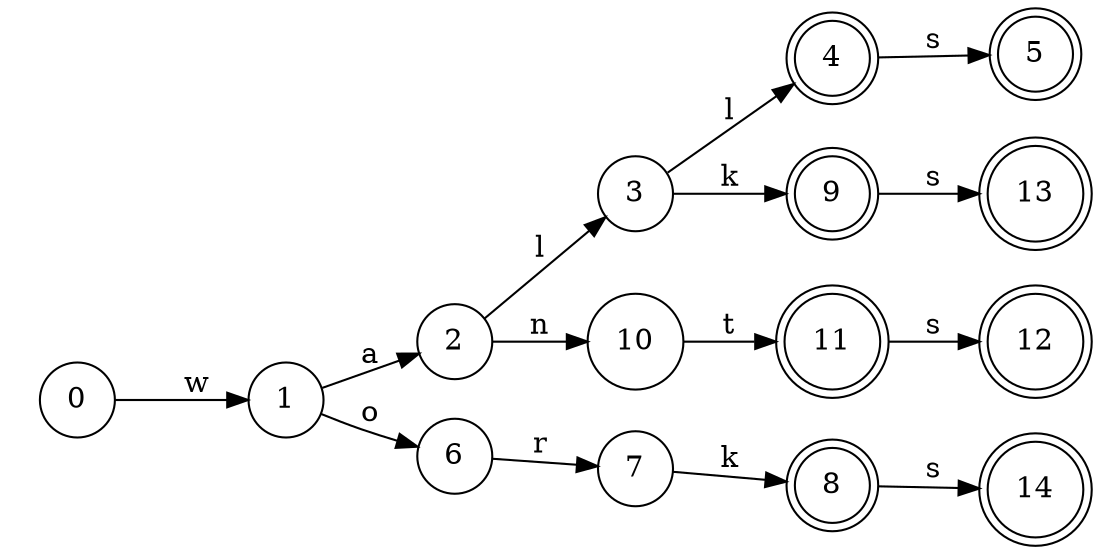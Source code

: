digraph {
  rankdir = LR;
  start[style=invis];
  node[shape=circle];
  0 -> 1 [label="w"];
  1 -> 2 [label="a"];
  2 -> 3 [label="l"];
  3 -> 4 [label="l"];
  4 -> 5 [label="s"];
  1 -> 6 [label="o"];
  6 -> 7 [label="r"];
  7 -> 8 [label="k"];
  3 -> 9 [label="k"];
  2 -> 10 [label="n"];
  10 -> 11 [label="t"];
  11 -> 12 [label="s"];
  9 -> 13 [label="s"];
  8 -> 14 [label="s"];
  4 [shape=doublecircle];
  5 [shape=doublecircle];
  8 [shape=doublecircle];
  9 [shape=doublecircle];
  11 [shape=doublecircle];
  12 [shape=doublecircle];
  13 [shape=doublecircle];
  14 [shape=doublecircle];
}
